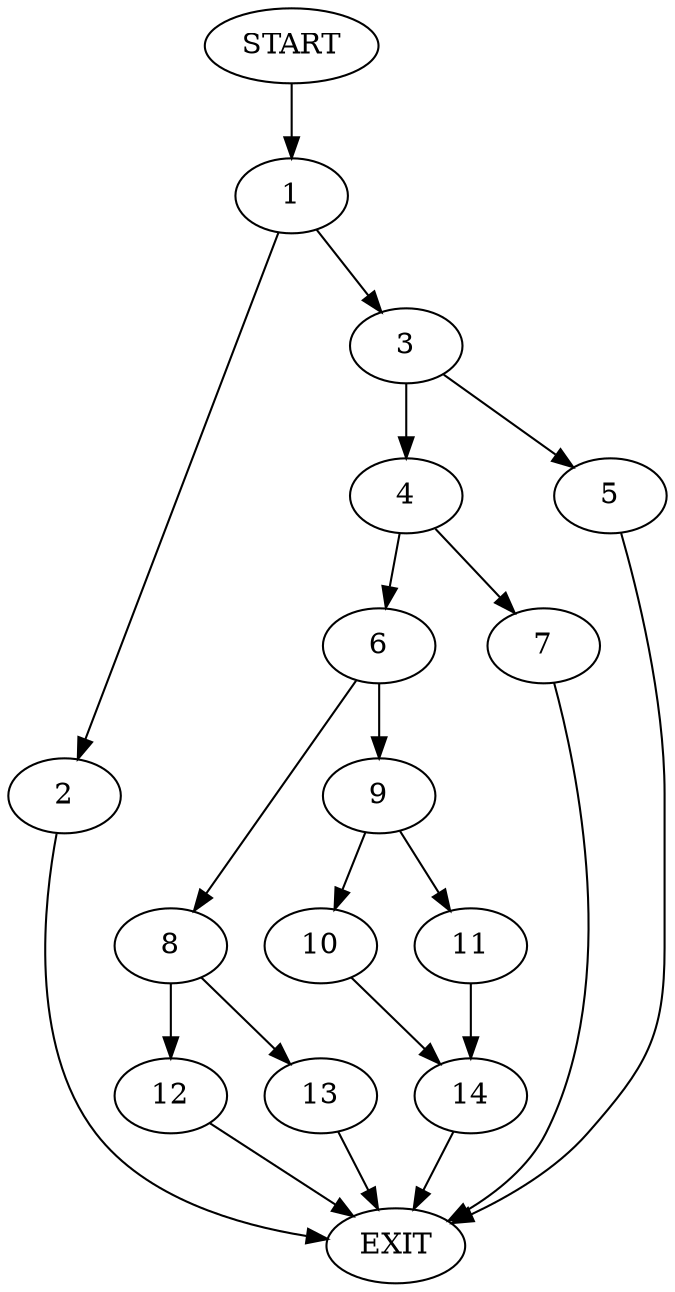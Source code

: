 digraph {
0 [label="START"]
15 [label="EXIT"]
0 -> 1
1 -> 2
1 -> 3
2 -> 15
3 -> 4
3 -> 5
5 -> 15
4 -> 6
4 -> 7
6 -> 8
6 -> 9
7 -> 15
9 -> 10
9 -> 11
8 -> 12
8 -> 13
13 -> 15
12 -> 15
11 -> 14
10 -> 14
14 -> 15
}
